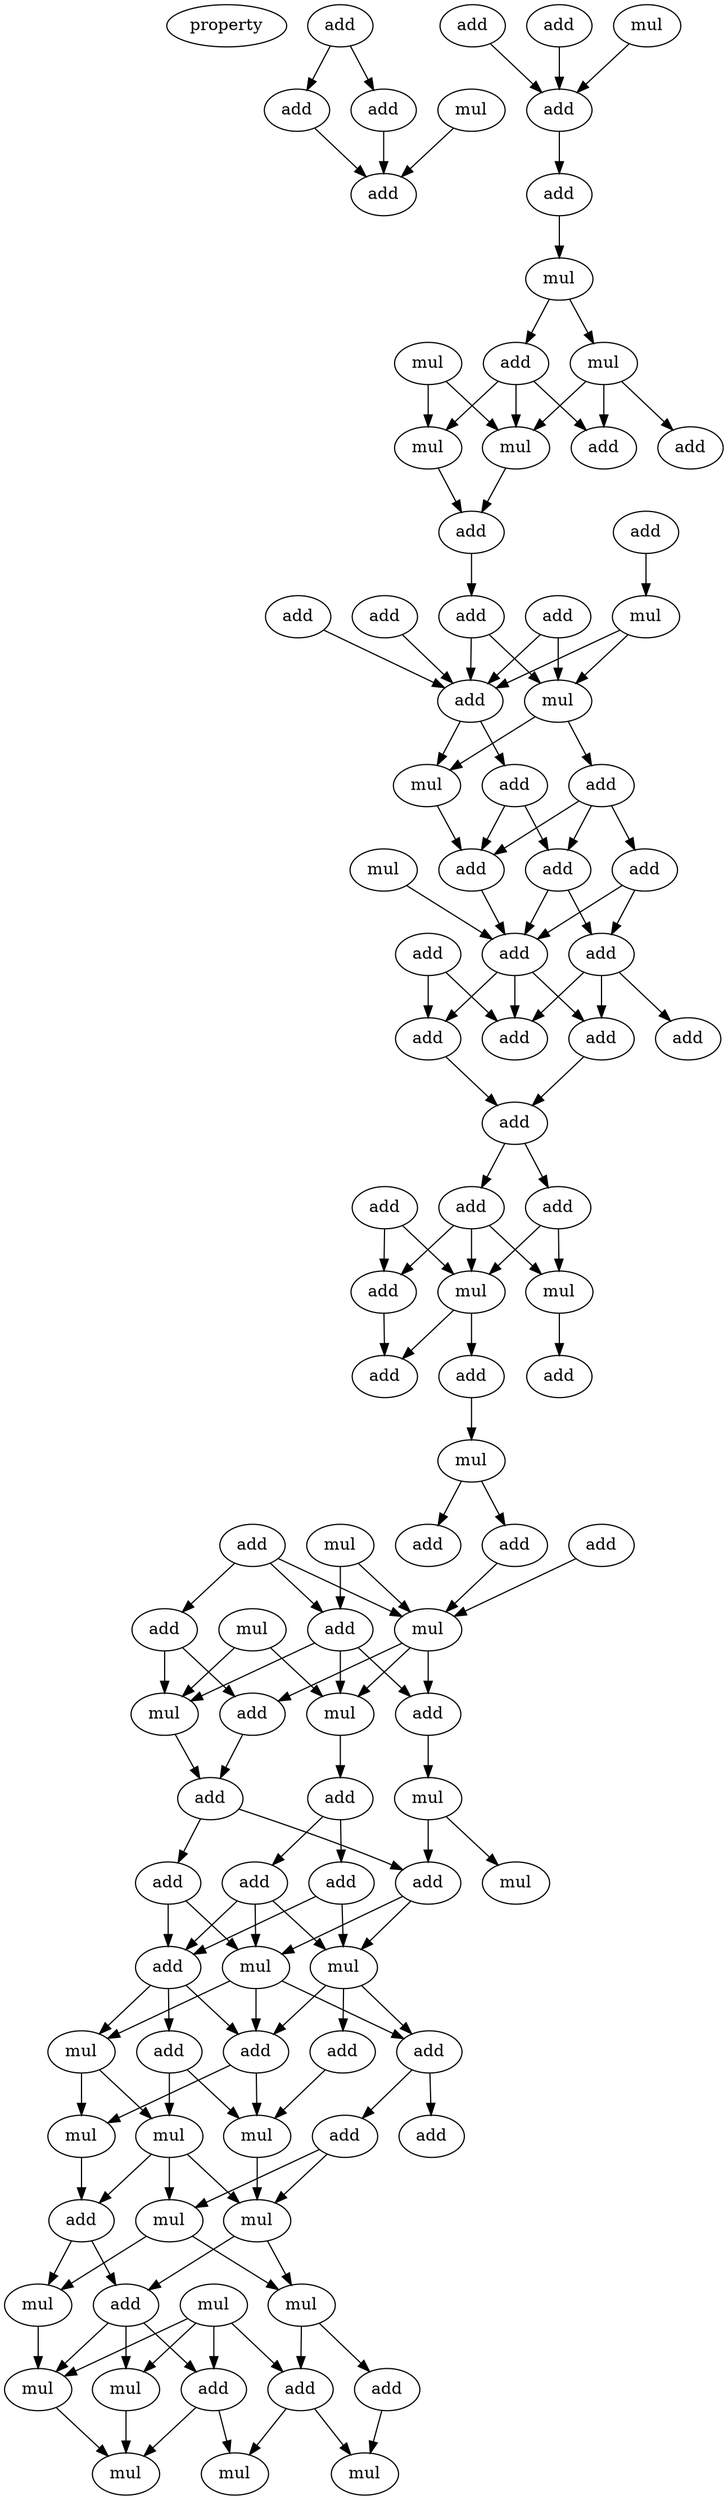 digraph {
    node [fontcolor=black]
    property [mul=2,lf=1.2]
    0 [ label = add ];
    1 [ label = add ];
    2 [ label = mul ];
    3 [ label = add ];
    4 [ label = add ];
    5 [ label = add ];
    6 [ label = add ];
    7 [ label = mul ];
    8 [ label = add ];
    9 [ label = add ];
    10 [ label = mul ];
    11 [ label = mul ];
    12 [ label = add ];
    13 [ label = mul ];
    14 [ label = mul ];
    15 [ label = add ];
    16 [ label = add ];
    17 [ label = mul ];
    18 [ label = add ];
    19 [ label = add ];
    20 [ label = add ];
    21 [ label = add ];
    22 [ label = mul ];
    23 [ label = add ];
    24 [ label = add ];
    25 [ label = add ];
    26 [ label = mul ];
    27 [ label = add ];
    28 [ label = mul ];
    29 [ label = add ];
    30 [ label = mul ];
    31 [ label = add ];
    32 [ label = add ];
    33 [ label = add ];
    34 [ label = add ];
    35 [ label = add ];
    36 [ label = add ];
    37 [ label = add ];
    38 [ label = add ];
    39 [ label = add ];
    40 [ label = add ];
    41 [ label = add ];
    42 [ label = add ];
    43 [ label = add ];
    44 [ label = add ];
    45 [ label = mul ];
    46 [ label = add ];
    47 [ label = mul ];
    48 [ label = add ];
    49 [ label = add ];
    50 [ label = add ];
    51 [ label = mul ];
    52 [ label = add ];
    53 [ label = add ];
    54 [ label = add ];
    55 [ label = add ];
    56 [ label = mul ];
    57 [ label = mul ];
    58 [ label = add ];
    59 [ label = mul ];
    60 [ label = add ];
    61 [ label = add ];
    62 [ label = add ];
    63 [ label = mul ];
    64 [ label = mul ];
    65 [ label = mul ];
    66 [ label = add ];
    67 [ label = add ];
    68 [ label = add ];
    69 [ label = add ];
    70 [ label = add ];
    71 [ label = add ];
    72 [ label = mul ];
    73 [ label = mul ];
    74 [ label = add ];
    75 [ label = mul ];
    76 [ label = add ];
    77 [ label = add ];
    78 [ label = mul ];
    79 [ label = add ];
    80 [ label = add ];
    81 [ label = add ];
    82 [ label = add ];
    83 [ label = mul ];
    84 [ label = mul ];
    85 [ label = mul ];
    86 [ label = mul ];
    87 [ label = mul ];
    88 [ label = add ];
    89 [ label = add ];
    90 [ label = mul ];
    91 [ label = mul ];
    92 [ label = mul ];
    93 [ label = mul ];
    94 [ label = mul ];
    95 [ label = add ];
    96 [ label = add ];
    97 [ label = add ];
    98 [ label = mul ];
    99 [ label = mul ];
    100 [ label = mul ];
    0 -> 1 [ name = 0 ];
    0 -> 3 [ name = 1 ];
    1 -> 4 [ name = 2 ];
    2 -> 4 [ name = 3 ];
    3 -> 4 [ name = 4 ];
    5 -> 8 [ name = 5 ];
    6 -> 8 [ name = 6 ];
    7 -> 8 [ name = 7 ];
    8 -> 9 [ name = 8 ];
    9 -> 10 [ name = 9 ];
    10 -> 11 [ name = 10 ];
    10 -> 12 [ name = 11 ];
    11 -> 14 [ name = 12 ];
    11 -> 15 [ name = 13 ];
    11 -> 16 [ name = 14 ];
    12 -> 14 [ name = 15 ];
    12 -> 16 [ name = 16 ];
    12 -> 17 [ name = 17 ];
    13 -> 14 [ name = 18 ];
    13 -> 17 [ name = 19 ];
    14 -> 19 [ name = 20 ];
    17 -> 19 [ name = 21 ];
    18 -> 22 [ name = 22 ];
    19 -> 24 [ name = 23 ];
    20 -> 25 [ name = 24 ];
    20 -> 26 [ name = 25 ];
    21 -> 25 [ name = 26 ];
    22 -> 25 [ name = 27 ];
    22 -> 26 [ name = 28 ];
    23 -> 25 [ name = 29 ];
    24 -> 25 [ name = 30 ];
    24 -> 26 [ name = 31 ];
    25 -> 27 [ name = 32 ];
    25 -> 28 [ name = 33 ];
    26 -> 28 [ name = 34 ];
    26 -> 29 [ name = 35 ];
    27 -> 31 [ name = 36 ];
    27 -> 33 [ name = 37 ];
    28 -> 31 [ name = 38 ];
    29 -> 31 [ name = 39 ];
    29 -> 32 [ name = 40 ];
    29 -> 33 [ name = 41 ];
    30 -> 35 [ name = 42 ];
    31 -> 35 [ name = 43 ];
    32 -> 35 [ name = 44 ];
    32 -> 36 [ name = 45 ];
    33 -> 35 [ name = 46 ];
    33 -> 36 [ name = 47 ];
    34 -> 37 [ name = 48 ];
    34 -> 38 [ name = 49 ];
    35 -> 37 [ name = 50 ];
    35 -> 38 [ name = 51 ];
    35 -> 40 [ name = 52 ];
    36 -> 37 [ name = 53 ];
    36 -> 39 [ name = 54 ];
    36 -> 40 [ name = 55 ];
    38 -> 41 [ name = 56 ];
    40 -> 41 [ name = 57 ];
    41 -> 42 [ name = 58 ];
    41 -> 43 [ name = 59 ];
    42 -> 45 [ name = 60 ];
    42 -> 46 [ name = 61 ];
    42 -> 47 [ name = 62 ];
    43 -> 45 [ name = 63 ];
    43 -> 47 [ name = 64 ];
    44 -> 45 [ name = 65 ];
    44 -> 46 [ name = 66 ];
    45 -> 48 [ name = 67 ];
    45 -> 50 [ name = 68 ];
    46 -> 48 [ name = 69 ];
    47 -> 49 [ name = 70 ];
    50 -> 51 [ name = 71 ];
    51 -> 52 [ name = 72 ];
    51 -> 54 [ name = 73 ];
    52 -> 59 [ name = 74 ];
    53 -> 59 [ name = 75 ];
    55 -> 58 [ name = 76 ];
    55 -> 59 [ name = 77 ];
    55 -> 60 [ name = 78 ];
    56 -> 59 [ name = 79 ];
    56 -> 60 [ name = 80 ];
    57 -> 63 [ name = 81 ];
    57 -> 64 [ name = 82 ];
    58 -> 62 [ name = 83 ];
    58 -> 64 [ name = 84 ];
    59 -> 61 [ name = 85 ];
    59 -> 62 [ name = 86 ];
    59 -> 63 [ name = 87 ];
    60 -> 61 [ name = 88 ];
    60 -> 63 [ name = 89 ];
    60 -> 64 [ name = 90 ];
    61 -> 65 [ name = 91 ];
    62 -> 66 [ name = 92 ];
    63 -> 67 [ name = 93 ];
    64 -> 66 [ name = 94 ];
    65 -> 69 [ name = 95 ];
    65 -> 72 [ name = 96 ];
    66 -> 69 [ name = 97 ];
    66 -> 71 [ name = 98 ];
    67 -> 68 [ name = 99 ];
    67 -> 70 [ name = 100 ];
    68 -> 74 [ name = 101 ];
    68 -> 75 [ name = 102 ];
    69 -> 73 [ name = 103 ];
    69 -> 75 [ name = 104 ];
    70 -> 73 [ name = 105 ];
    70 -> 74 [ name = 106 ];
    70 -> 75 [ name = 107 ];
    71 -> 73 [ name = 108 ];
    71 -> 74 [ name = 109 ];
    73 -> 76 [ name = 110 ];
    73 -> 77 [ name = 111 ];
    73 -> 78 [ name = 112 ];
    74 -> 76 [ name = 113 ];
    74 -> 78 [ name = 114 ];
    74 -> 79 [ name = 115 ];
    75 -> 76 [ name = 116 ];
    75 -> 77 [ name = 117 ];
    75 -> 80 [ name = 118 ];
    76 -> 83 [ name = 119 ];
    76 -> 85 [ name = 120 ];
    77 -> 81 [ name = 121 ];
    77 -> 82 [ name = 122 ];
    78 -> 84 [ name = 123 ];
    78 -> 85 [ name = 124 ];
    79 -> 83 [ name = 125 ];
    79 -> 84 [ name = 126 ];
    80 -> 83 [ name = 127 ];
    81 -> 86 [ name = 128 ];
    81 -> 87 [ name = 129 ];
    83 -> 86 [ name = 130 ];
    84 -> 86 [ name = 131 ];
    84 -> 87 [ name = 132 ];
    84 -> 88 [ name = 133 ];
    85 -> 88 [ name = 134 ];
    86 -> 89 [ name = 135 ];
    86 -> 92 [ name = 136 ];
    87 -> 90 [ name = 137 ];
    87 -> 92 [ name = 138 ];
    88 -> 89 [ name = 139 ];
    88 -> 90 [ name = 140 ];
    89 -> 93 [ name = 141 ];
    89 -> 94 [ name = 142 ];
    89 -> 96 [ name = 143 ];
    90 -> 93 [ name = 144 ];
    91 -> 93 [ name = 145 ];
    91 -> 94 [ name = 146 ];
    91 -> 96 [ name = 147 ];
    91 -> 97 [ name = 148 ];
    92 -> 95 [ name = 149 ];
    92 -> 97 [ name = 150 ];
    93 -> 99 [ name = 151 ];
    94 -> 99 [ name = 152 ];
    95 -> 98 [ name = 153 ];
    96 -> 99 [ name = 154 ];
    96 -> 100 [ name = 155 ];
    97 -> 98 [ name = 156 ];
    97 -> 100 [ name = 157 ];
}
